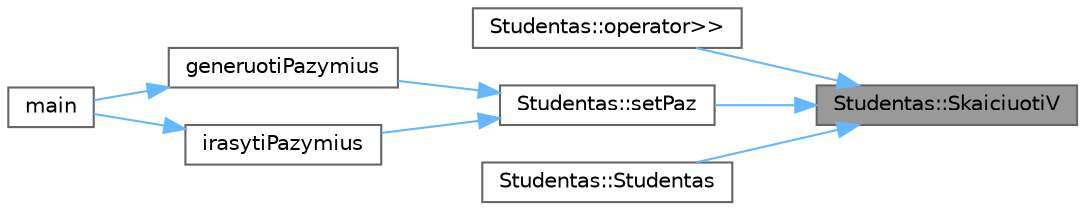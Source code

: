 digraph "Studentas::SkaiciuotiV"
{
 // LATEX_PDF_SIZE
  bgcolor="transparent";
  edge [fontname=Helvetica,fontsize=10,labelfontname=Helvetica,labelfontsize=10];
  node [fontname=Helvetica,fontsize=10,shape=box,height=0.2,width=0.4];
  rankdir="RL";
  Node1 [id="Node000001",label="Studentas::SkaiciuotiV",height=0.2,width=0.4,color="gray40", fillcolor="grey60", style="filled", fontcolor="black",tooltip=" "];
  Node1 -> Node2 [id="edge1_Node000001_Node000002",dir="back",color="steelblue1",style="solid",tooltip=" "];
  Node2 [id="Node000002",label="Studentas::operator\>\>",height=0.2,width=0.4,color="grey40", fillcolor="white", style="filled",URL="$class_studentas.html#a4ec247aa7686c55042d20203ad0ad06b",tooltip=" "];
  Node1 -> Node3 [id="edge2_Node000001_Node000003",dir="back",color="steelblue1",style="solid",tooltip=" "];
  Node3 [id="Node000003",label="Studentas::setPaz",height=0.2,width=0.4,color="grey40", fillcolor="white", style="filled",URL="$class_studentas.html#a2937de900cd3bad83ffd6eb2ceae1bef",tooltip=" "];
  Node3 -> Node4 [id="edge3_Node000003_Node000004",dir="back",color="steelblue1",style="solid",tooltip=" "];
  Node4 [id="Node000004",label="generuotiPazymius",height=0.2,width=0.4,color="grey40", fillcolor="white", style="filled",URL="$funkcijos_8cpp.html#a40c65f43590bc55d7d9b018dceb10a31",tooltip=" "];
  Node4 -> Node5 [id="edge4_Node000004_Node000005",dir="back",color="steelblue1",style="solid",tooltip=" "];
  Node5 [id="Node000005",label="main",height=0.2,width=0.4,color="grey40", fillcolor="white", style="filled",URL="$galutinis__balas_8cpp.html#ae66f6b31b5ad750f1fe042a706a4e3d4",tooltip=" "];
  Node3 -> Node6 [id="edge5_Node000003_Node000006",dir="back",color="steelblue1",style="solid",tooltip=" "];
  Node6 [id="Node000006",label="irasytiPazymius",height=0.2,width=0.4,color="grey40", fillcolor="white", style="filled",URL="$funkcijos_8cpp.html#af5f7deb0e80b531ffae43aded2435e5f",tooltip=" "];
  Node6 -> Node5 [id="edge6_Node000006_Node000005",dir="back",color="steelblue1",style="solid",tooltip=" "];
  Node1 -> Node7 [id="edge7_Node000001_Node000007",dir="back",color="steelblue1",style="solid",tooltip=" "];
  Node7 [id="Node000007",label="Studentas::Studentas",height=0.2,width=0.4,color="grey40", fillcolor="white", style="filled",URL="$class_studentas.html#ae77f635127a5b6d4ef6e1f2de5ca1757",tooltip=" "];
}

